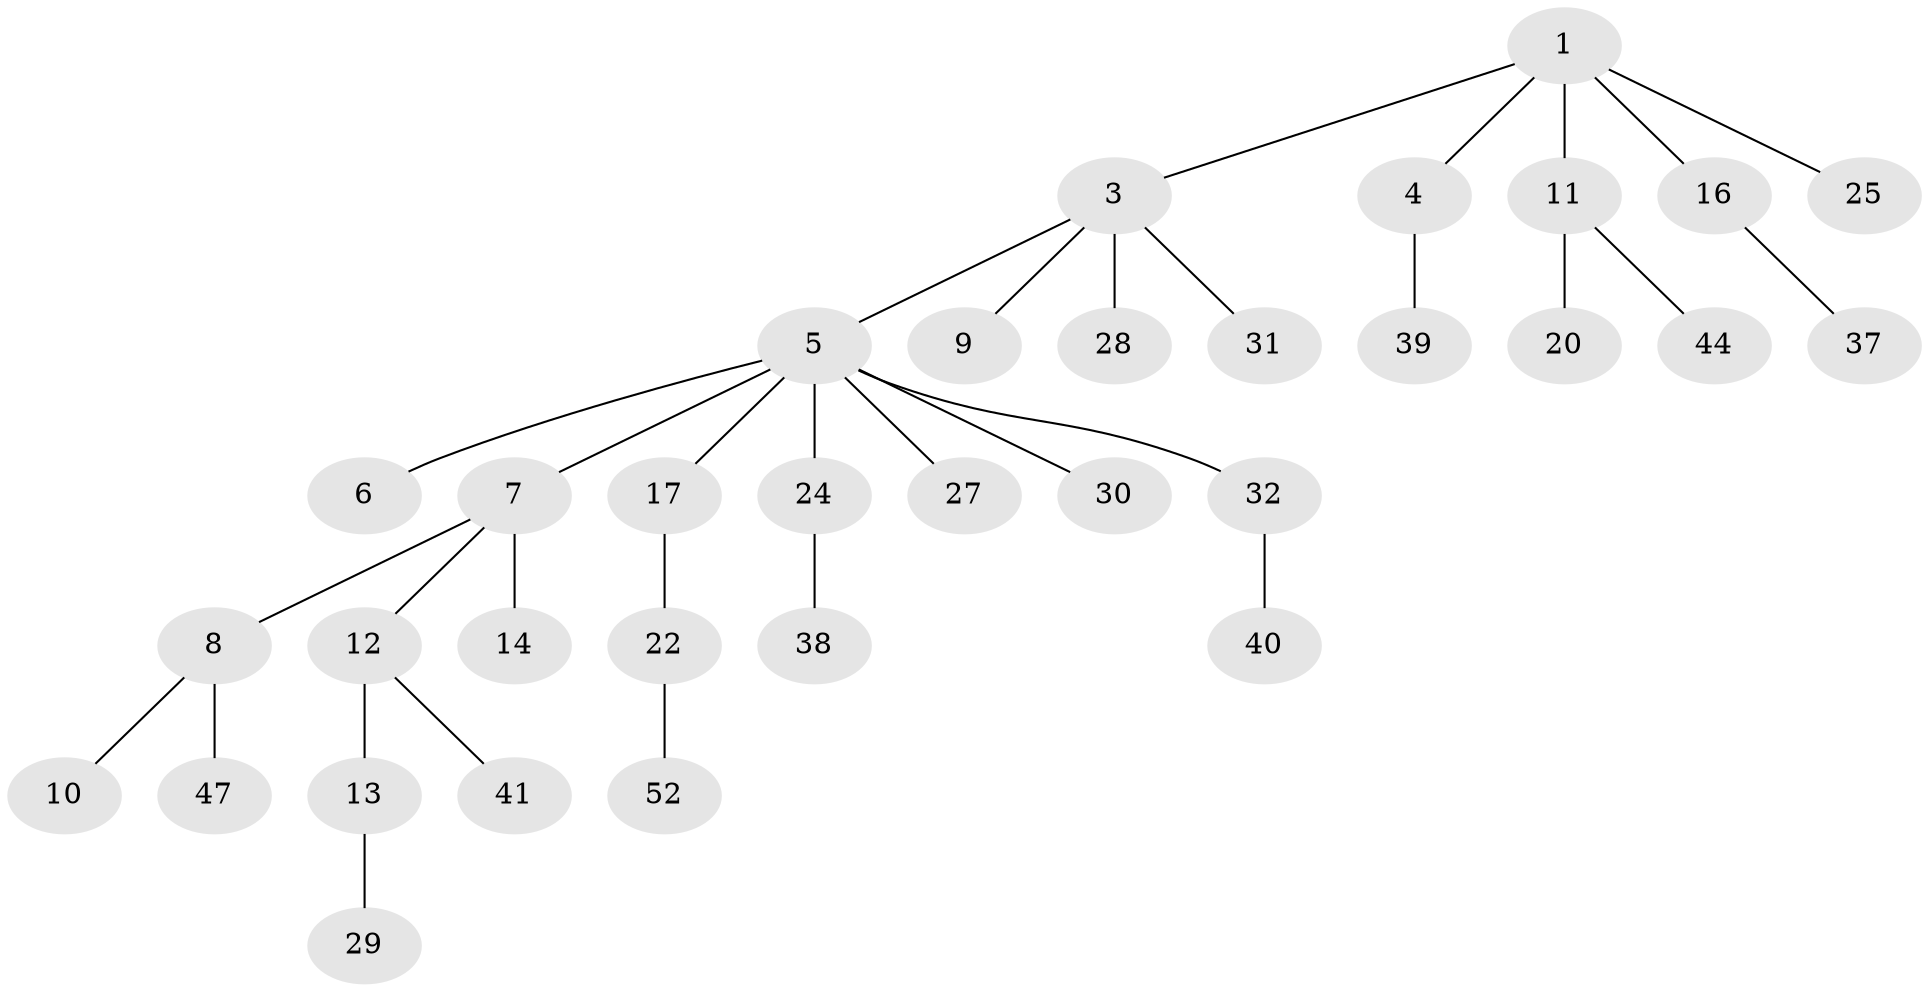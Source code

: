 // original degree distribution, {3: 0.11320754716981132, 4: 0.07547169811320754, 6: 0.018867924528301886, 2: 0.22641509433962265, 7: 0.018867924528301886, 1: 0.5283018867924528, 5: 0.018867924528301886}
// Generated by graph-tools (version 1.1) at 2025/11/02/27/25 16:11:29]
// undirected, 33 vertices, 32 edges
graph export_dot {
graph [start="1"]
  node [color=gray90,style=filled];
  1 [super="+2"];
  3 [super="+26"];
  4 [super="+23"];
  5 [super="+15"];
  6;
  7 [super="+50"];
  8 [super="+48"];
  9;
  10;
  11 [super="+34"];
  12 [super="+51"];
  13 [super="+18"];
  14 [super="+53"];
  16 [super="+19"];
  17 [super="+21"];
  20 [super="+33"];
  22 [super="+35"];
  24 [super="+49"];
  25;
  27;
  28 [super="+42"];
  29;
  30;
  31;
  32 [super="+36"];
  37;
  38 [super="+46"];
  39 [super="+43"];
  40 [super="+45"];
  41;
  44;
  47;
  52;
  1 -- 4;
  1 -- 11;
  1 -- 16;
  1 -- 3;
  1 -- 25;
  3 -- 5;
  3 -- 9;
  3 -- 28;
  3 -- 31;
  4 -- 39;
  5 -- 6;
  5 -- 7;
  5 -- 17;
  5 -- 27;
  5 -- 30;
  5 -- 24;
  5 -- 32;
  7 -- 8;
  7 -- 12;
  7 -- 14;
  8 -- 10;
  8 -- 47;
  11 -- 20;
  11 -- 44;
  12 -- 13;
  12 -- 41;
  13 -- 29;
  16 -- 37;
  17 -- 22;
  22 -- 52;
  24 -- 38;
  32 -- 40;
}
